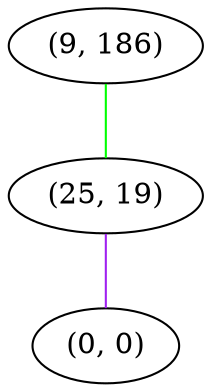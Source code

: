 graph "" {
"(9, 186)";
"(25, 19)";
"(0, 0)";
"(9, 186)" -- "(25, 19)"  [color=green, key=0, weight=2];
"(25, 19)" -- "(0, 0)"  [color=purple, key=0, weight=4];
}
